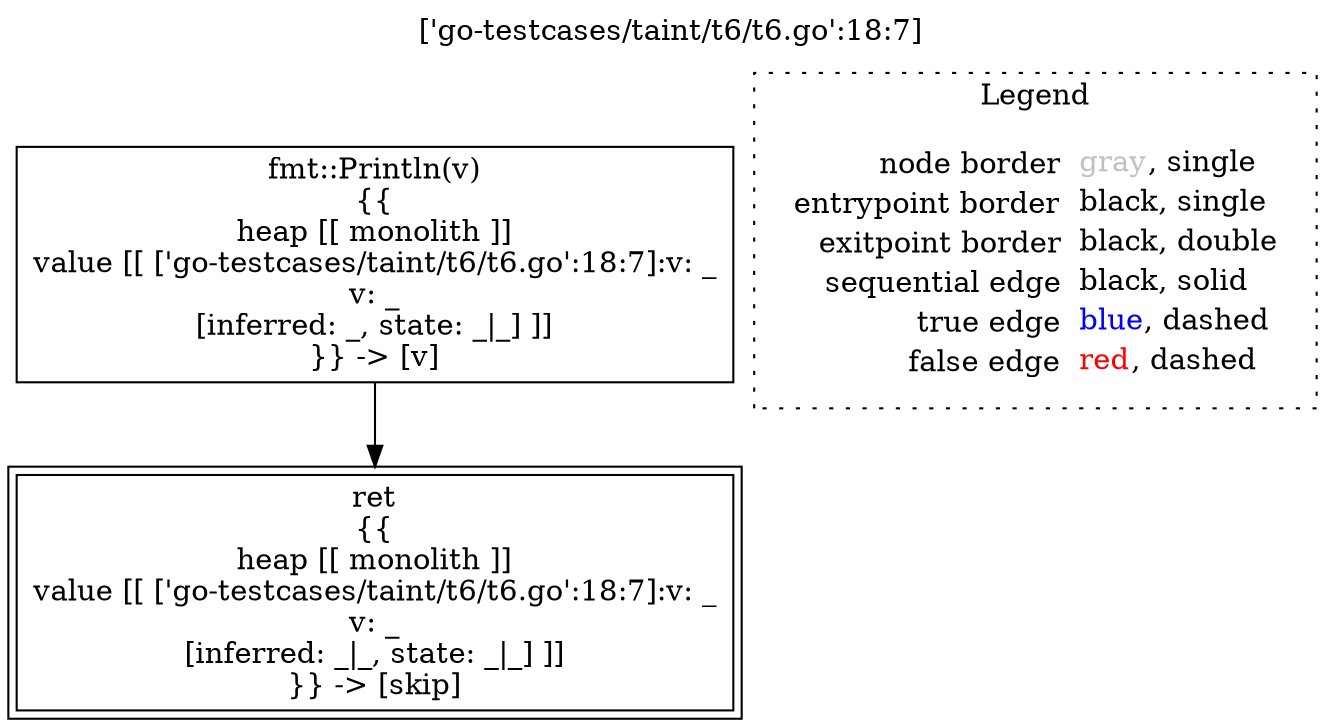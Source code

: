digraph {
	labelloc="t";
	label="['go-testcases/taint/t6/t6.go':18:7]";
	"node0" [shape="rect",color="black",label=<fmt::Println(v)<BR/>{{<BR/>heap [[ monolith ]]<BR/>value [[ ['go-testcases/taint/t6/t6.go':18:7]:v: _<BR/>v: _<BR/>[inferred: _, state: _|_] ]]<BR/>}} -&gt; [v]>];
	"node1" [shape="rect",color="black",peripheries="2",label=<ret<BR/>{{<BR/>heap [[ monolith ]]<BR/>value [[ ['go-testcases/taint/t6/t6.go':18:7]:v: _<BR/>v: _<BR/>[inferred: _|_, state: _|_] ]]<BR/>}} -&gt; [skip]>];
	"node0" -> "node1" [color="black"];
subgraph cluster_legend {
	label="Legend";
	style=dotted;
	node [shape=plaintext];
	"legend" [label=<<table border="0" cellpadding="2" cellspacing="0" cellborder="0"><tr><td align="right">node border&nbsp;</td><td align="left"><font color="gray">gray</font>, single</td></tr><tr><td align="right">entrypoint border&nbsp;</td><td align="left"><font color="black">black</font>, single</td></tr><tr><td align="right">exitpoint border&nbsp;</td><td align="left"><font color="black">black</font>, double</td></tr><tr><td align="right">sequential edge&nbsp;</td><td align="left"><font color="black">black</font>, solid</td></tr><tr><td align="right">true edge&nbsp;</td><td align="left"><font color="blue">blue</font>, dashed</td></tr><tr><td align="right">false edge&nbsp;</td><td align="left"><font color="red">red</font>, dashed</td></tr></table>>];
}

}
